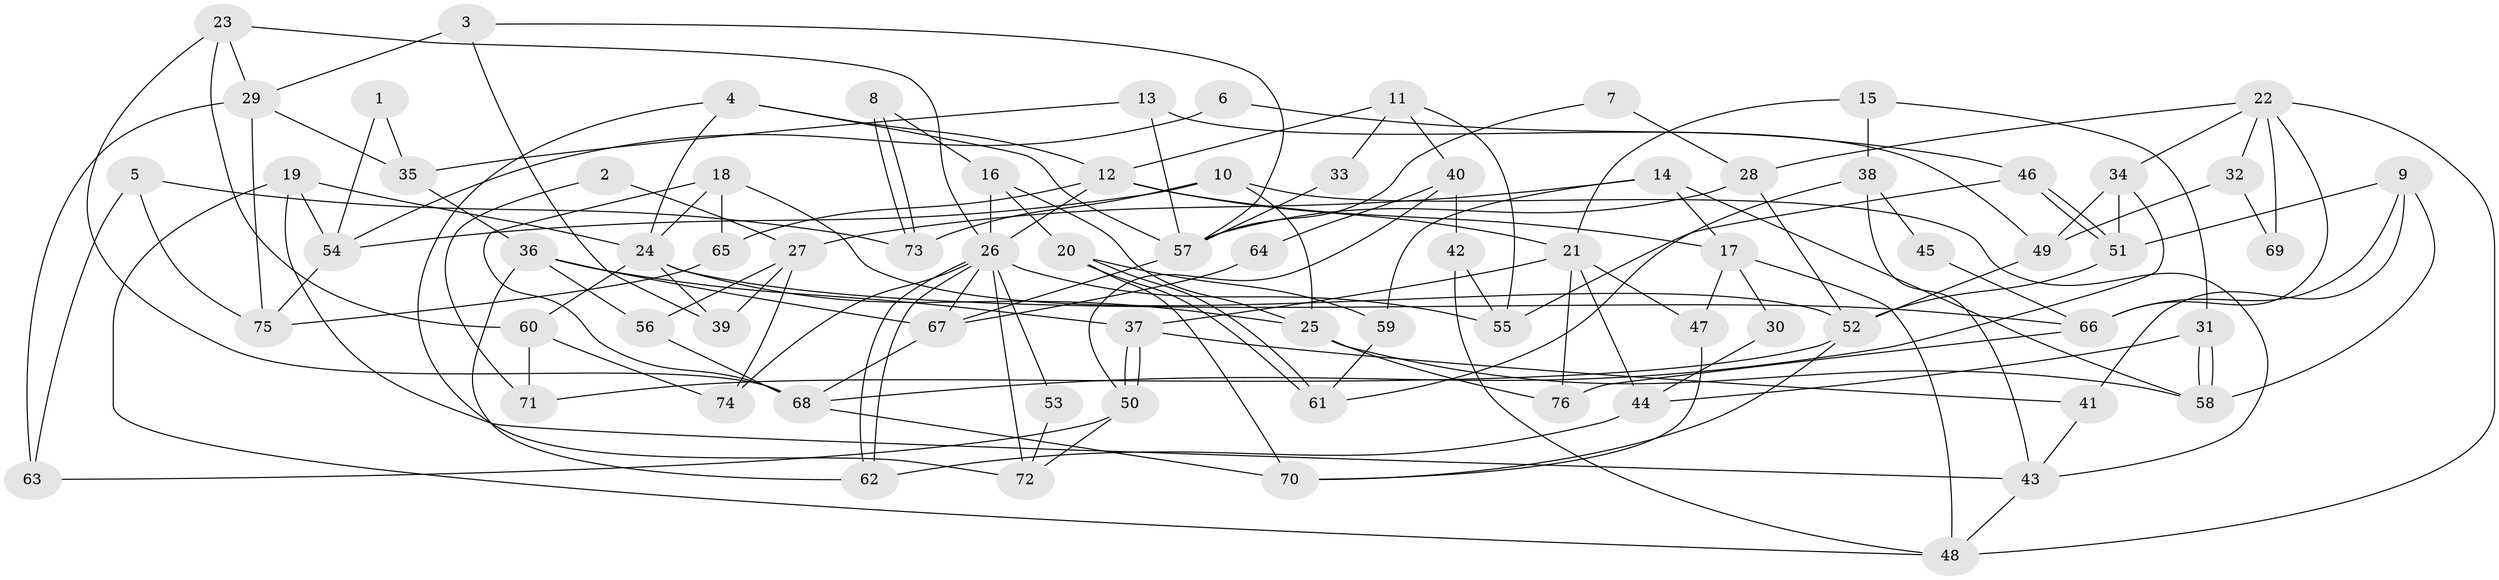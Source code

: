 // coarse degree distribution, {4: 0.2391304347826087, 5: 0.1956521739130435, 3: 0.13043478260869565, 6: 0.15217391304347827, 7: 0.08695652173913043, 8: 0.08695652173913043, 11: 0.021739130434782608, 2: 0.08695652173913043}
// Generated by graph-tools (version 1.1) at 2025/52/02/27/25 19:52:09]
// undirected, 76 vertices, 152 edges
graph export_dot {
graph [start="1"]
  node [color=gray90,style=filled];
  1;
  2;
  3;
  4;
  5;
  6;
  7;
  8;
  9;
  10;
  11;
  12;
  13;
  14;
  15;
  16;
  17;
  18;
  19;
  20;
  21;
  22;
  23;
  24;
  25;
  26;
  27;
  28;
  29;
  30;
  31;
  32;
  33;
  34;
  35;
  36;
  37;
  38;
  39;
  40;
  41;
  42;
  43;
  44;
  45;
  46;
  47;
  48;
  49;
  50;
  51;
  52;
  53;
  54;
  55;
  56;
  57;
  58;
  59;
  60;
  61;
  62;
  63;
  64;
  65;
  66;
  67;
  68;
  69;
  70;
  71;
  72;
  73;
  74;
  75;
  76;
  1 -- 54;
  1 -- 35;
  2 -- 27;
  2 -- 71;
  3 -- 29;
  3 -- 57;
  3 -- 39;
  4 -- 24;
  4 -- 12;
  4 -- 57;
  4 -- 72;
  5 -- 75;
  5 -- 63;
  5 -- 73;
  6 -- 46;
  6 -- 54;
  7 -- 28;
  7 -- 57;
  8 -- 16;
  8 -- 73;
  8 -- 73;
  9 -- 51;
  9 -- 66;
  9 -- 41;
  9 -- 58;
  10 -- 54;
  10 -- 73;
  10 -- 25;
  10 -- 43;
  11 -- 12;
  11 -- 55;
  11 -- 33;
  11 -- 40;
  12 -- 17;
  12 -- 21;
  12 -- 26;
  12 -- 65;
  13 -- 49;
  13 -- 57;
  13 -- 35;
  14 -- 58;
  14 -- 27;
  14 -- 17;
  14 -- 59;
  15 -- 38;
  15 -- 21;
  15 -- 31;
  16 -- 25;
  16 -- 26;
  16 -- 20;
  17 -- 47;
  17 -- 30;
  17 -- 48;
  18 -- 52;
  18 -- 68;
  18 -- 24;
  18 -- 65;
  19 -- 43;
  19 -- 24;
  19 -- 48;
  19 -- 54;
  20 -- 61;
  20 -- 61;
  20 -- 59;
  20 -- 70;
  21 -- 44;
  21 -- 37;
  21 -- 47;
  21 -- 76;
  22 -- 66;
  22 -- 48;
  22 -- 28;
  22 -- 32;
  22 -- 34;
  22 -- 69;
  23 -- 26;
  23 -- 68;
  23 -- 29;
  23 -- 60;
  24 -- 25;
  24 -- 39;
  24 -- 60;
  24 -- 66;
  25 -- 58;
  25 -- 76;
  26 -- 62;
  26 -- 62;
  26 -- 53;
  26 -- 55;
  26 -- 67;
  26 -- 72;
  26 -- 74;
  27 -- 74;
  27 -- 39;
  27 -- 56;
  28 -- 57;
  28 -- 52;
  29 -- 35;
  29 -- 63;
  29 -- 75;
  30 -- 44;
  31 -- 58;
  31 -- 58;
  31 -- 44;
  32 -- 49;
  32 -- 69;
  33 -- 57;
  34 -- 51;
  34 -- 49;
  34 -- 68;
  35 -- 36;
  36 -- 67;
  36 -- 37;
  36 -- 56;
  36 -- 62;
  37 -- 50;
  37 -- 50;
  37 -- 41;
  38 -- 43;
  38 -- 61;
  38 -- 45;
  40 -- 50;
  40 -- 42;
  40 -- 64;
  41 -- 43;
  42 -- 48;
  42 -- 55;
  43 -- 48;
  44 -- 62;
  45 -- 66;
  46 -- 51;
  46 -- 51;
  46 -- 55;
  47 -- 70;
  49 -- 52;
  50 -- 72;
  50 -- 63;
  51 -- 52;
  52 -- 70;
  52 -- 71;
  53 -- 72;
  54 -- 75;
  56 -- 68;
  57 -- 67;
  59 -- 61;
  60 -- 71;
  60 -- 74;
  64 -- 67;
  65 -- 75;
  66 -- 76;
  67 -- 68;
  68 -- 70;
}
